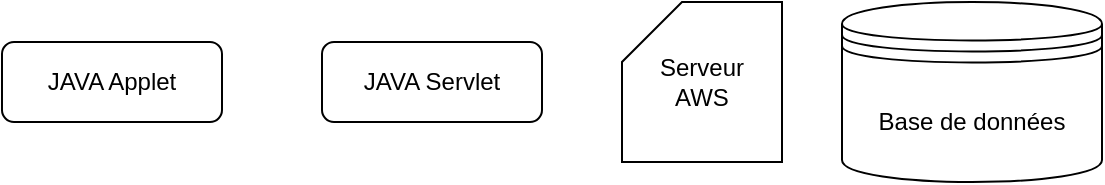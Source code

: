 <mxfile version="20.2.7" type="github">
  <diagram id="JNVbgqYIRuARaCZmSSz4" name="Page-1">
    <mxGraphModel dx="1422" dy="724" grid="1" gridSize="10" guides="1" tooltips="1" connect="1" arrows="1" fold="1" page="1" pageScale="1" pageWidth="827" pageHeight="1169" math="0" shadow="0">
      <root>
        <mxCell id="0" />
        <mxCell id="1" parent="0" />
        <mxCell id="7YNZsPMPIIOZVxPNQjGd-5" value="JAVA Applet" style="rounded=1;whiteSpace=wrap;html=1;" vertex="1" parent="1">
          <mxGeometry x="240" y="80" width="110" height="40" as="geometry" />
        </mxCell>
        <mxCell id="7YNZsPMPIIOZVxPNQjGd-6" value="JAVA Servlet" style="rounded=1;whiteSpace=wrap;html=1;" vertex="1" parent="1">
          <mxGeometry x="400" y="80" width="110" height="40" as="geometry" />
        </mxCell>
        <mxCell id="7YNZsPMPIIOZVxPNQjGd-8" value="Base de données" style="shape=datastore;whiteSpace=wrap;html=1;" vertex="1" parent="1">
          <mxGeometry x="660" y="60" width="130" height="90" as="geometry" />
        </mxCell>
        <mxCell id="7YNZsPMPIIOZVxPNQjGd-12" value="&lt;div&gt;Serveur &lt;br&gt;&lt;/div&gt;&lt;div&gt;AWS&lt;/div&gt;" style="shape=card;whiteSpace=wrap;html=1;" vertex="1" parent="1">
          <mxGeometry x="550" y="60" width="80" height="80" as="geometry" />
        </mxCell>
      </root>
    </mxGraphModel>
  </diagram>
</mxfile>
